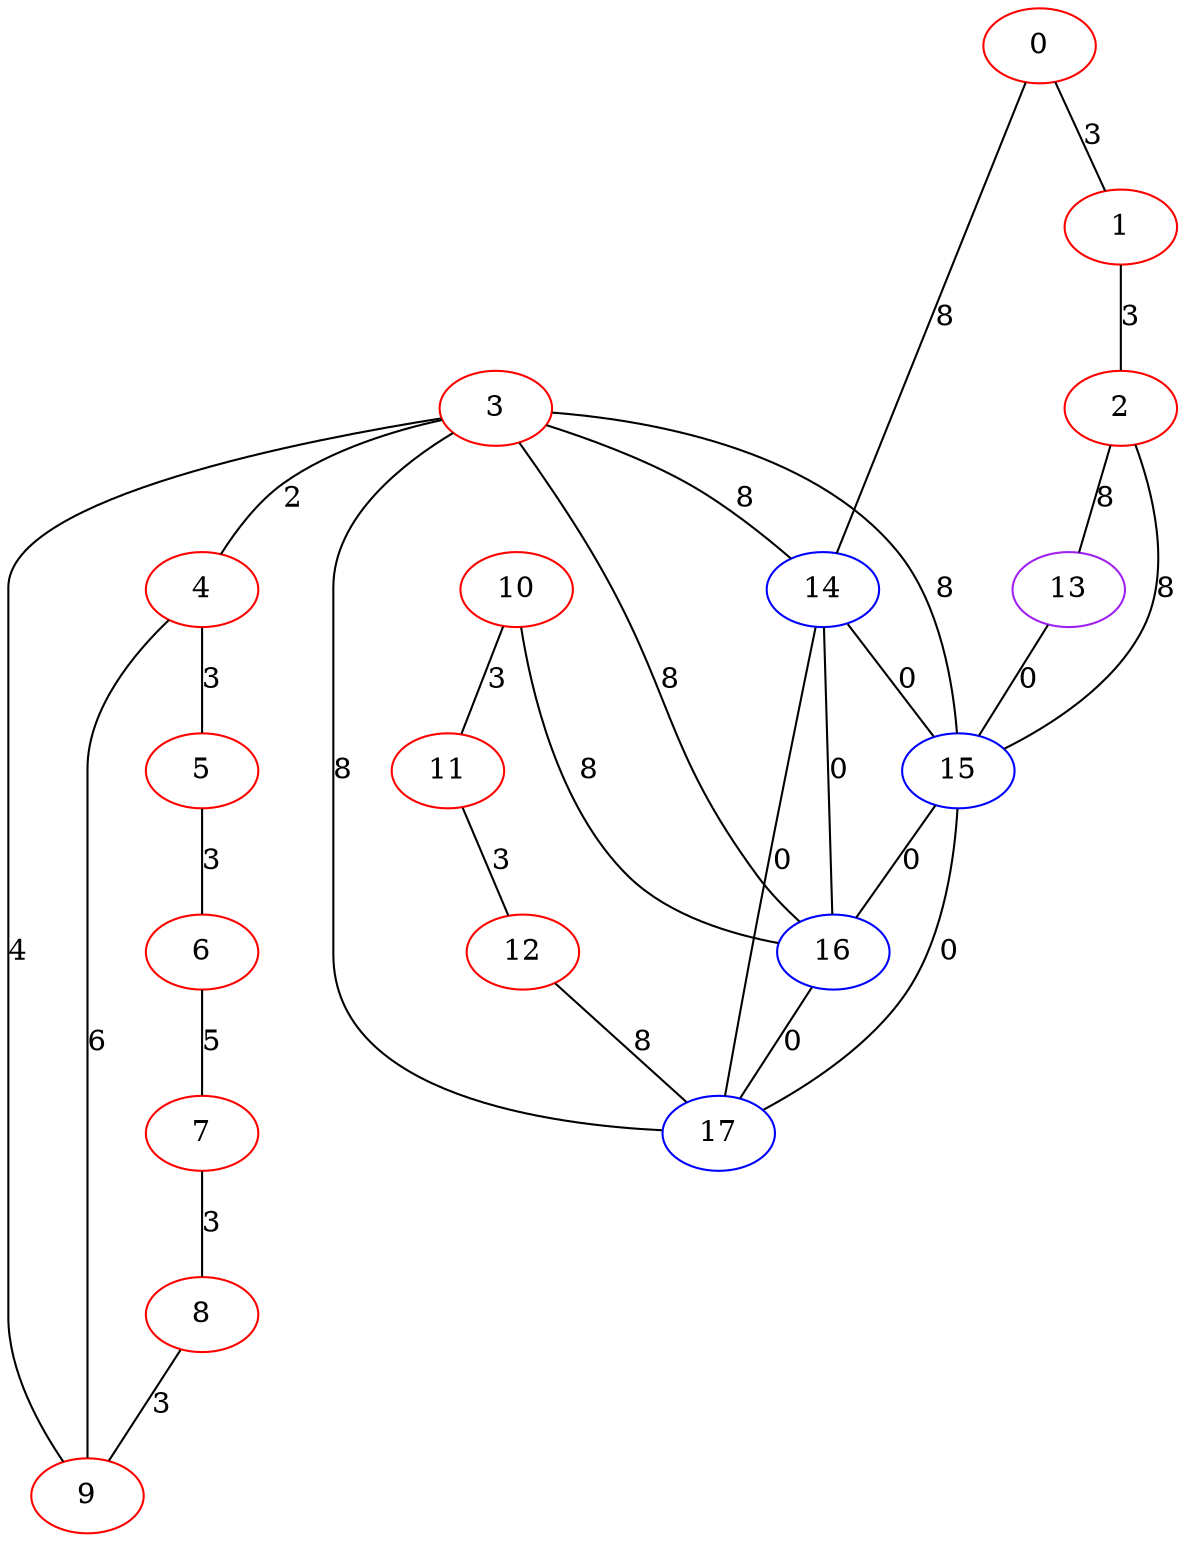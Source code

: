 graph "" {
0 [color=red, weight=1];
1 [color=red, weight=1];
2 [color=red, weight=1];
3 [color=red, weight=1];
4 [color=red, weight=1];
5 [color=red, weight=1];
6 [color=red, weight=1];
7 [color=red, weight=1];
8 [color=red, weight=1];
9 [color=red, weight=1];
10 [color=red, weight=1];
11 [color=red, weight=1];
12 [color=red, weight=1];
13 [color=purple, weight=4];
14 [color=blue, weight=3];
15 [color=blue, weight=3];
16 [color=blue, weight=3];
17 [color=blue, weight=3];
0 -- 1  [key=0, label=3];
0 -- 14  [key=0, label=8];
1 -- 2  [key=0, label=3];
2 -- 13  [key=0, label=8];
2 -- 15  [key=0, label=8];
3 -- 4  [key=0, label=2];
3 -- 9  [key=0, label=4];
3 -- 14  [key=0, label=8];
3 -- 15  [key=0, label=8];
3 -- 16  [key=0, label=8];
3 -- 17  [key=0, label=8];
4 -- 9  [key=0, label=6];
4 -- 5  [key=0, label=3];
5 -- 6  [key=0, label=3];
6 -- 7  [key=0, label=5];
7 -- 8  [key=0, label=3];
8 -- 9  [key=0, label=3];
10 -- 16  [key=0, label=8];
10 -- 11  [key=0, label=3];
11 -- 12  [key=0, label=3];
12 -- 17  [key=0, label=8];
13 -- 15  [key=0, label=0];
14 -- 16  [key=0, label=0];
14 -- 17  [key=0, label=0];
14 -- 15  [key=0, label=0];
15 -- 16  [key=0, label=0];
15 -- 17  [key=0, label=0];
16 -- 17  [key=0, label=0];
}
